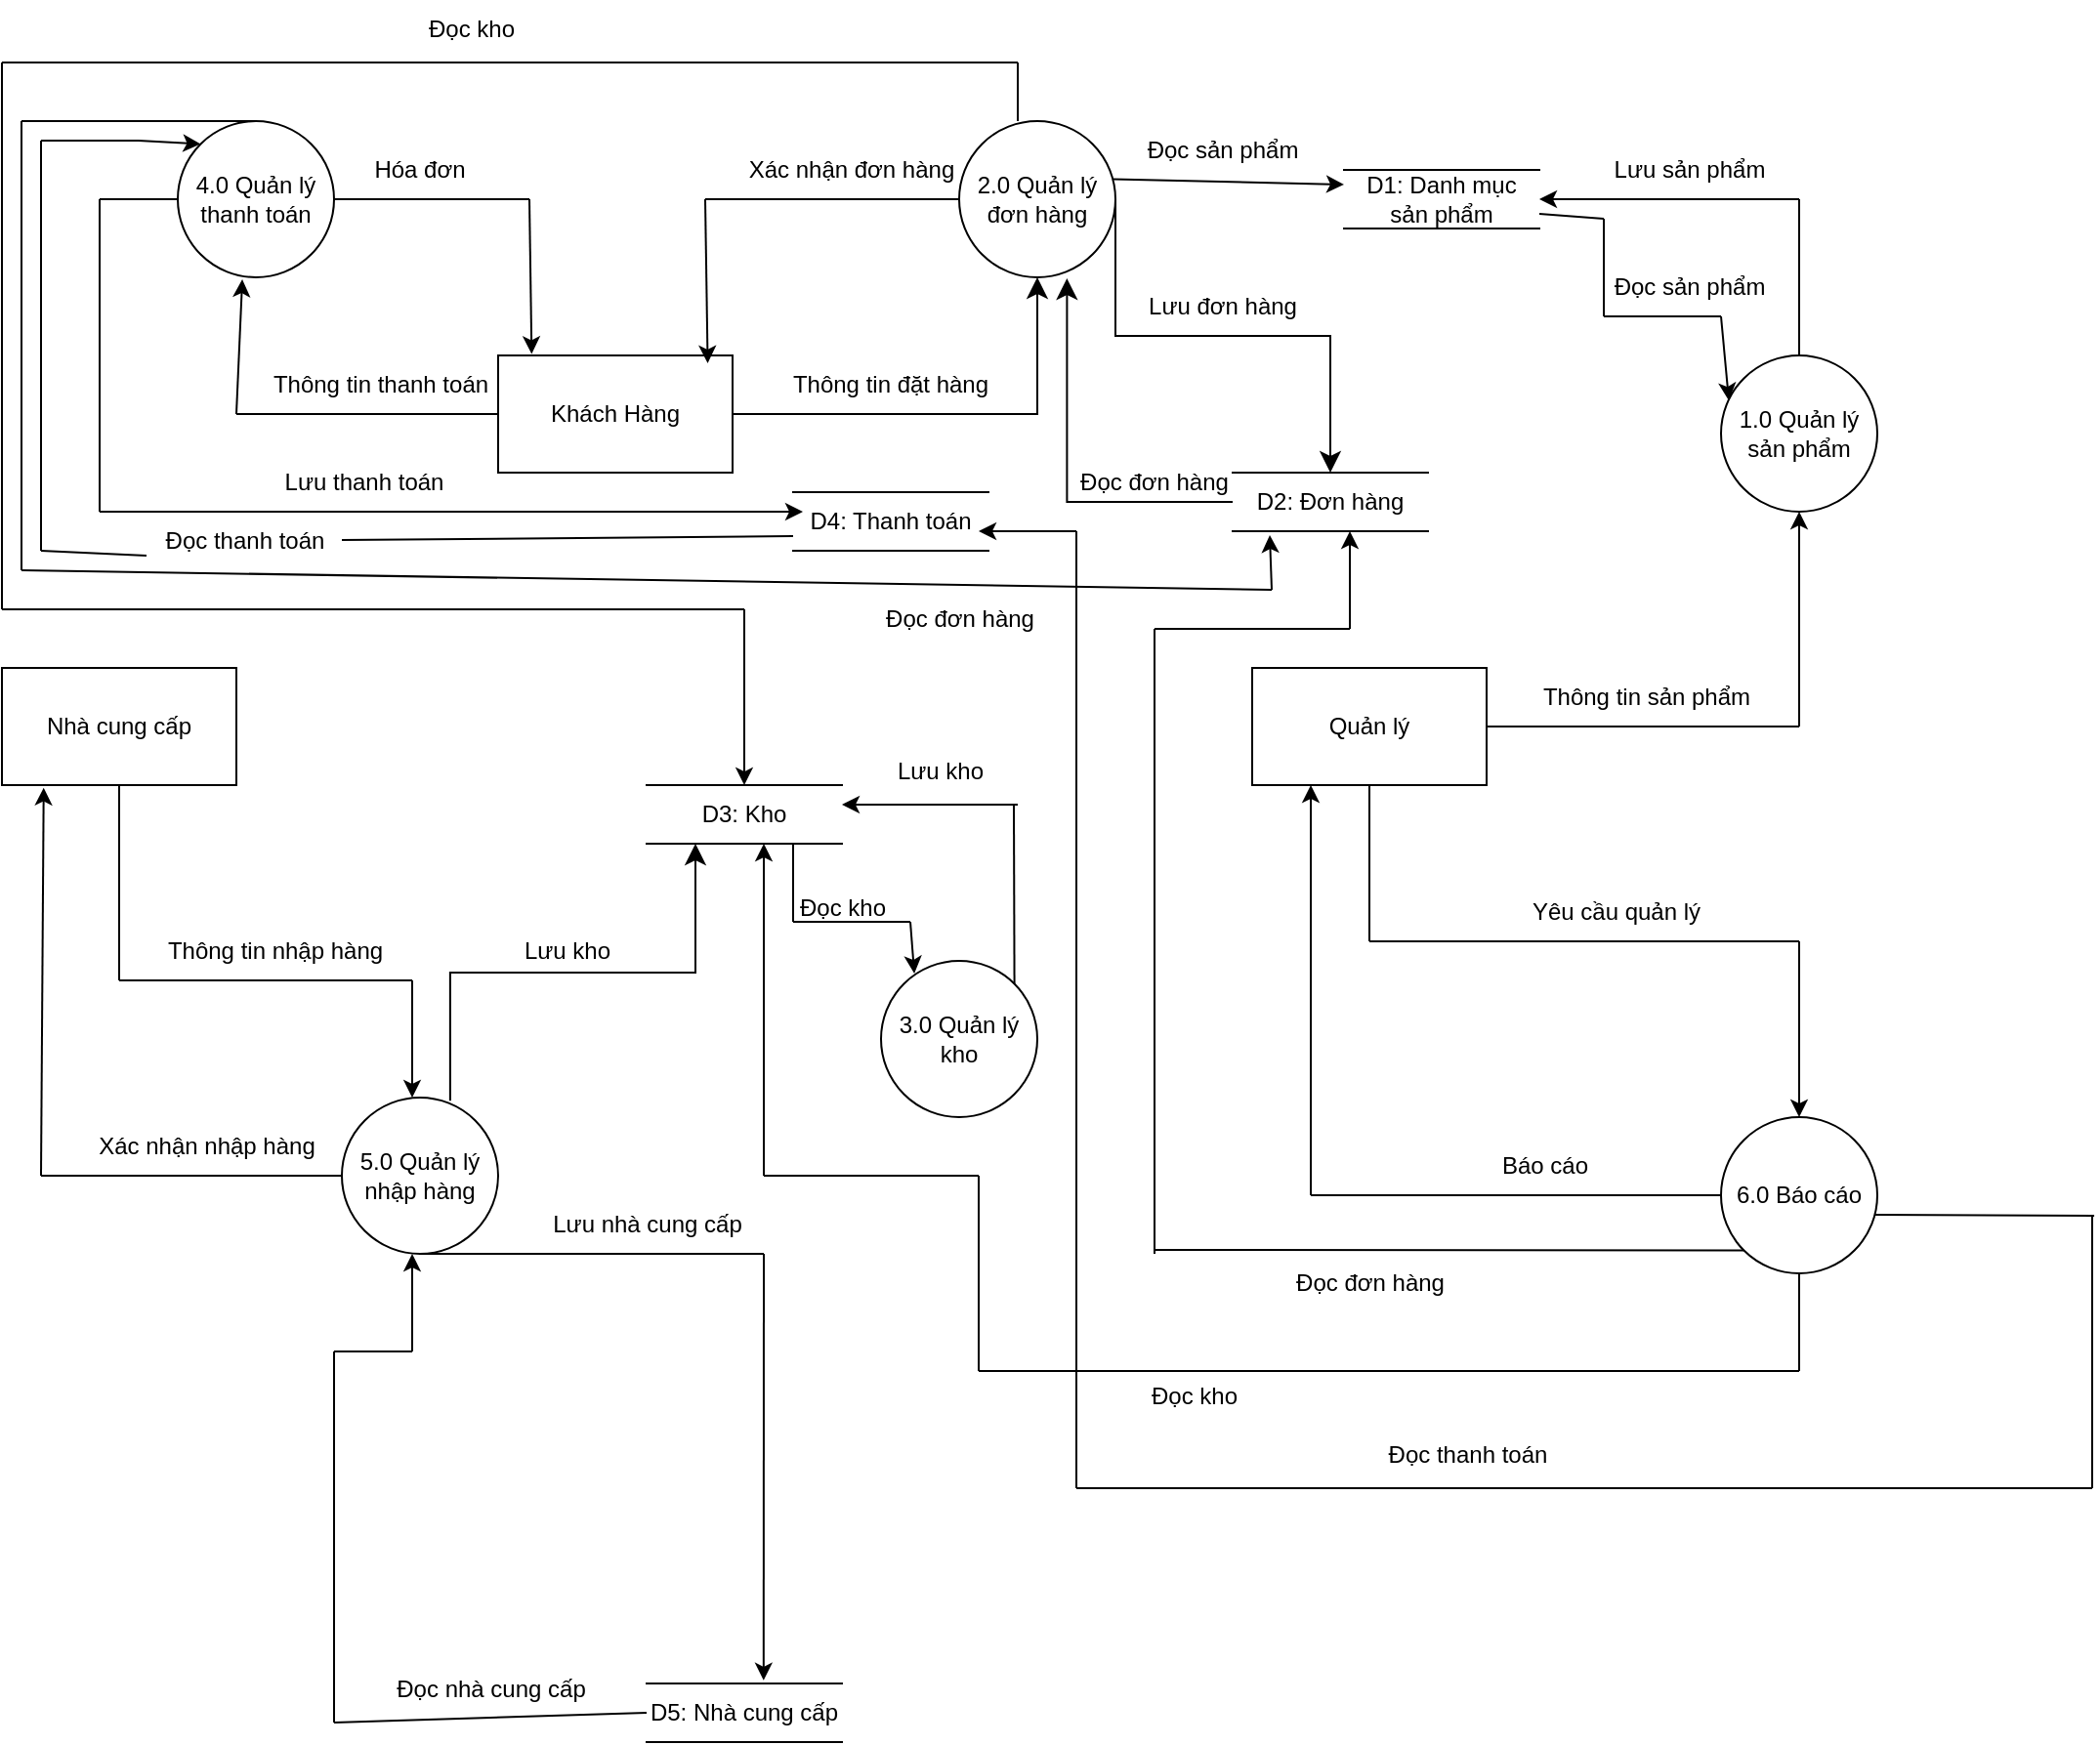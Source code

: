 <mxfile version="26.2.13">
  <diagram name="Trang-1" id="RSAA1ESuZHXnOfXgkJK2">
    <mxGraphModel dx="2183" dy="2359" grid="1" gridSize="10" guides="1" tooltips="1" connect="1" arrows="1" fold="1" page="1" pageScale="1" pageWidth="827" pageHeight="1169" math="0" shadow="0">
      <root>
        <mxCell id="0" />
        <mxCell id="1" parent="0" />
        <mxCell id="faN61myUjcGSdalwcWwm-1" value="&lt;div&gt;Khách Hàng&lt;/div&gt;" style="rounded=0;whiteSpace=wrap;html=1;" vertex="1" parent="1">
          <mxGeometry x="294" y="20" width="120" height="60" as="geometry" />
        </mxCell>
        <mxCell id="faN61myUjcGSdalwcWwm-2" value="Nhà cung cấp" style="rounded=0;whiteSpace=wrap;html=1;" vertex="1" parent="1">
          <mxGeometry x="40" y="180" width="120" height="60" as="geometry" />
        </mxCell>
        <mxCell id="faN61myUjcGSdalwcWwm-3" value="Quản lý" style="rounded=0;whiteSpace=wrap;html=1;" vertex="1" parent="1">
          <mxGeometry x="680" y="180" width="120" height="60" as="geometry" />
        </mxCell>
        <mxCell id="faN61myUjcGSdalwcWwm-5" value="&lt;div&gt;1.0 Quản lý sản phẩm&lt;/div&gt;" style="ellipse;whiteSpace=wrap;html=1;aspect=fixed;" vertex="1" parent="1">
          <mxGeometry x="920" y="20" width="80" height="80" as="geometry" />
        </mxCell>
        <mxCell id="faN61myUjcGSdalwcWwm-6" value="&lt;div&gt;2.0 Quản lý đơn hàng&lt;/div&gt;" style="ellipse;whiteSpace=wrap;html=1;aspect=fixed;" vertex="1" parent="1">
          <mxGeometry x="530" y="-100" width="80" height="80" as="geometry" />
        </mxCell>
        <mxCell id="faN61myUjcGSdalwcWwm-7" value="&lt;div&gt;3.0 Quản lý kho&lt;/div&gt;" style="ellipse;whiteSpace=wrap;html=1;aspect=fixed;" vertex="1" parent="1">
          <mxGeometry x="490" y="330" width="80" height="80" as="geometry" />
        </mxCell>
        <mxCell id="faN61myUjcGSdalwcWwm-8" value="&lt;div&gt;5.0 Quản lý nhập hàng&lt;/div&gt;" style="ellipse;whiteSpace=wrap;html=1;aspect=fixed;" vertex="1" parent="1">
          <mxGeometry x="214" y="400" width="80" height="80" as="geometry" />
        </mxCell>
        <mxCell id="faN61myUjcGSdalwcWwm-9" value="&lt;div&gt;6.0 Báo cáo&lt;/div&gt;" style="ellipse;whiteSpace=wrap;html=1;aspect=fixed;" vertex="1" parent="1">
          <mxGeometry x="920" y="410" width="80" height="80" as="geometry" />
        </mxCell>
        <mxCell id="faN61myUjcGSdalwcWwm-10" value="&lt;div&gt;4.0 Quản lý thanh toán&lt;/div&gt;" style="ellipse;whiteSpace=wrap;html=1;aspect=fixed;" vertex="1" parent="1">
          <mxGeometry x="130" y="-100" width="80" height="80" as="geometry" />
        </mxCell>
        <mxCell id="faN61myUjcGSdalwcWwm-11" value="&lt;div&gt;D1: Danh mục sản phẩm&lt;/div&gt;" style="html=1;dashed=0;whiteSpace=wrap;shape=partialRectangle;right=0;left=0;" vertex="1" parent="1">
          <mxGeometry x="727" y="-75" width="100" height="30" as="geometry" />
        </mxCell>
        <mxCell id="faN61myUjcGSdalwcWwm-12" value="&lt;div&gt;D2: Đơn hàng&lt;/div&gt;" style="html=1;dashed=0;whiteSpace=wrap;shape=partialRectangle;right=0;left=0;" vertex="1" parent="1">
          <mxGeometry x="670" y="80" width="100" height="30" as="geometry" />
        </mxCell>
        <mxCell id="faN61myUjcGSdalwcWwm-13" value="&lt;div&gt;D3: Kho&lt;/div&gt;" style="html=1;dashed=0;whiteSpace=wrap;shape=partialRectangle;right=0;left=0;" vertex="1" parent="1">
          <mxGeometry x="370" y="240" width="100" height="30" as="geometry" />
        </mxCell>
        <mxCell id="faN61myUjcGSdalwcWwm-14" value="&lt;div&gt;D4: Thanh toán&lt;/div&gt;" style="html=1;dashed=0;whiteSpace=wrap;shape=partialRectangle;right=0;left=0;" vertex="1" parent="1">
          <mxGeometry x="445" y="90" width="100" height="30" as="geometry" />
        </mxCell>
        <mxCell id="faN61myUjcGSdalwcWwm-15" value="&lt;div&gt;D5: Nhà cung cấp&lt;/div&gt;" style="html=1;dashed=0;whiteSpace=wrap;shape=partialRectangle;right=0;left=0;" vertex="1" parent="1">
          <mxGeometry x="370" y="700" width="100" height="30" as="geometry" />
        </mxCell>
        <mxCell id="faN61myUjcGSdalwcWwm-16" value="" style="edgeStyle=segmentEdgeStyle;endArrow=classic;html=1;curved=0;rounded=0;endSize=8;startSize=8;exitX=1;exitY=0.5;exitDx=0;exitDy=0;entryX=0.5;entryY=1;entryDx=0;entryDy=0;" edge="1" parent="1" source="faN61myUjcGSdalwcWwm-1" target="faN61myUjcGSdalwcWwm-6">
          <mxGeometry width="50" height="50" relative="1" as="geometry">
            <mxPoint x="400" y="60" as="sourcePoint" />
            <mxPoint x="450" y="10" as="targetPoint" />
          </mxGeometry>
        </mxCell>
        <mxCell id="faN61myUjcGSdalwcWwm-18" value="&lt;div&gt;Thông tin đặt hàng&lt;/div&gt;" style="text;html=1;align=center;verticalAlign=middle;whiteSpace=wrap;rounded=0;" vertex="1" parent="1">
          <mxGeometry x="420" y="20" width="150" height="30" as="geometry" />
        </mxCell>
        <mxCell id="faN61myUjcGSdalwcWwm-21" value="" style="endArrow=classic;html=1;rounded=0;entryX=0.413;entryY=1.013;entryDx=0;entryDy=0;entryPerimeter=0;" edge="1" parent="1" target="faN61myUjcGSdalwcWwm-10">
          <mxGeometry width="50" height="50" relative="1" as="geometry">
            <mxPoint x="160" y="50" as="sourcePoint" />
            <mxPoint x="430" y="90" as="targetPoint" />
            <Array as="points" />
          </mxGeometry>
        </mxCell>
        <mxCell id="faN61myUjcGSdalwcWwm-22" value="" style="endArrow=none;html=1;rounded=0;entryX=0;entryY=0.5;entryDx=0;entryDy=0;" edge="1" parent="1" target="faN61myUjcGSdalwcWwm-1">
          <mxGeometry width="50" height="50" relative="1" as="geometry">
            <mxPoint x="160" y="50" as="sourcePoint" />
            <mxPoint x="290" y="110" as="targetPoint" />
          </mxGeometry>
        </mxCell>
        <mxCell id="faN61myUjcGSdalwcWwm-24" value="&lt;div&gt;Thông tin thanh toán&lt;/div&gt;" style="text;html=1;align=center;verticalAlign=middle;whiteSpace=wrap;rounded=0;" vertex="1" parent="1">
          <mxGeometry x="174" y="20" width="120" height="30" as="geometry" />
        </mxCell>
        <mxCell id="faN61myUjcGSdalwcWwm-25" value="" style="endArrow=none;html=1;rounded=0;exitX=0.5;exitY=1;exitDx=0;exitDy=0;" edge="1" parent="1" source="faN61myUjcGSdalwcWwm-2">
          <mxGeometry width="50" height="50" relative="1" as="geometry">
            <mxPoint x="380" y="140" as="sourcePoint" />
            <mxPoint x="100" y="340" as="targetPoint" />
          </mxGeometry>
        </mxCell>
        <mxCell id="faN61myUjcGSdalwcWwm-27" value="" style="endArrow=none;html=1;rounded=0;" edge="1" parent="1">
          <mxGeometry width="50" height="50" relative="1" as="geometry">
            <mxPoint x="100" y="340" as="sourcePoint" />
            <mxPoint x="250" y="340" as="targetPoint" />
          </mxGeometry>
        </mxCell>
        <mxCell id="faN61myUjcGSdalwcWwm-28" value="" style="endArrow=classic;html=1;rounded=0;" edge="1" parent="1">
          <mxGeometry width="50" height="50" relative="1" as="geometry">
            <mxPoint x="250" y="340" as="sourcePoint" />
            <mxPoint x="250" y="400" as="targetPoint" />
          </mxGeometry>
        </mxCell>
        <mxCell id="faN61myUjcGSdalwcWwm-29" value="&lt;div&gt;Thông tin nhập hàng&lt;/div&gt;" style="text;html=1;align=center;verticalAlign=middle;whiteSpace=wrap;rounded=0;" vertex="1" parent="1">
          <mxGeometry x="110" y="310" width="140" height="30" as="geometry" />
        </mxCell>
        <mxCell id="faN61myUjcGSdalwcWwm-30" value="" style="endArrow=none;html=1;rounded=0;exitX=1;exitY=0.5;exitDx=0;exitDy=0;" edge="1" parent="1" source="faN61myUjcGSdalwcWwm-3">
          <mxGeometry width="50" height="50" relative="1" as="geometry">
            <mxPoint x="380" y="340" as="sourcePoint" />
            <mxPoint x="960" y="210" as="targetPoint" />
          </mxGeometry>
        </mxCell>
        <mxCell id="faN61myUjcGSdalwcWwm-31" value="" style="endArrow=classic;html=1;rounded=0;entryX=0.5;entryY=1;entryDx=0;entryDy=0;" edge="1" parent="1" target="faN61myUjcGSdalwcWwm-5">
          <mxGeometry width="50" height="50" relative="1" as="geometry">
            <mxPoint x="960" y="210" as="sourcePoint" />
            <mxPoint x="800" y="190" as="targetPoint" />
          </mxGeometry>
        </mxCell>
        <mxCell id="faN61myUjcGSdalwcWwm-32" value="&lt;div&gt;Thông tin sản phẩm&lt;/div&gt;" style="text;html=1;align=center;verticalAlign=middle;whiteSpace=wrap;rounded=0;" vertex="1" parent="1">
          <mxGeometry x="827" y="180" width="110" height="30" as="geometry" />
        </mxCell>
        <mxCell id="faN61myUjcGSdalwcWwm-34" value="" style="endArrow=none;html=1;rounded=0;exitX=0.5;exitY=1;exitDx=0;exitDy=0;" edge="1" parent="1" source="faN61myUjcGSdalwcWwm-3">
          <mxGeometry width="50" height="50" relative="1" as="geometry">
            <mxPoint x="750" y="240" as="sourcePoint" />
            <mxPoint x="740" y="320" as="targetPoint" />
          </mxGeometry>
        </mxCell>
        <mxCell id="faN61myUjcGSdalwcWwm-35" value="" style="endArrow=none;html=1;rounded=0;" edge="1" parent="1">
          <mxGeometry width="50" height="50" relative="1" as="geometry">
            <mxPoint x="740" y="320" as="sourcePoint" />
            <mxPoint x="960" y="320" as="targetPoint" />
          </mxGeometry>
        </mxCell>
        <mxCell id="faN61myUjcGSdalwcWwm-36" value="" style="endArrow=classic;html=1;rounded=0;entryX=0.5;entryY=0;entryDx=0;entryDy=0;" edge="1" parent="1" target="faN61myUjcGSdalwcWwm-9">
          <mxGeometry width="50" height="50" relative="1" as="geometry">
            <mxPoint x="960" y="320" as="sourcePoint" />
            <mxPoint x="800" y="380" as="targetPoint" />
          </mxGeometry>
        </mxCell>
        <mxCell id="faN61myUjcGSdalwcWwm-37" value="&lt;div&gt;Yêu cầu quản lý&lt;/div&gt;" style="text;html=1;align=center;verticalAlign=middle;whiteSpace=wrap;rounded=0;" vertex="1" parent="1">
          <mxGeometry x="813" y="290" width="107" height="30" as="geometry" />
        </mxCell>
        <mxCell id="faN61myUjcGSdalwcWwm-38" value="" style="endArrow=none;html=1;rounded=0;" edge="1" parent="1">
          <mxGeometry width="50" height="50" relative="1" as="geometry">
            <mxPoint x="400" y="-60" as="sourcePoint" />
            <mxPoint x="530" y="-60" as="targetPoint" />
          </mxGeometry>
        </mxCell>
        <mxCell id="faN61myUjcGSdalwcWwm-39" value="" style="endArrow=classic;html=1;rounded=0;entryX=0.894;entryY=0.066;entryDx=0;entryDy=0;entryPerimeter=0;" edge="1" parent="1" target="faN61myUjcGSdalwcWwm-1">
          <mxGeometry width="50" height="50" relative="1" as="geometry">
            <mxPoint x="400" y="-60" as="sourcePoint" />
            <mxPoint x="660" y="-180" as="targetPoint" />
          </mxGeometry>
        </mxCell>
        <mxCell id="faN61myUjcGSdalwcWwm-40" value="&lt;div&gt;Xác nhận đơn hàng&lt;/div&gt;" style="text;html=1;align=center;verticalAlign=middle;whiteSpace=wrap;rounded=0;" vertex="1" parent="1">
          <mxGeometry x="420" y="-90" width="110" height="30" as="geometry" />
        </mxCell>
        <mxCell id="faN61myUjcGSdalwcWwm-45" value="" style="endArrow=none;html=1;rounded=0;exitX=1;exitY=0.5;exitDx=0;exitDy=0;" edge="1" parent="1" source="faN61myUjcGSdalwcWwm-10">
          <mxGeometry width="50" height="50" relative="1" as="geometry">
            <mxPoint x="480" y="30" as="sourcePoint" />
            <mxPoint x="310" y="-60" as="targetPoint" />
          </mxGeometry>
        </mxCell>
        <mxCell id="faN61myUjcGSdalwcWwm-46" value="" style="endArrow=classic;html=1;rounded=0;" edge="1" parent="1">
          <mxGeometry width="50" height="50" relative="1" as="geometry">
            <mxPoint x="420" y="150" as="sourcePoint" />
            <mxPoint x="420" y="240" as="targetPoint" />
          </mxGeometry>
        </mxCell>
        <mxCell id="faN61myUjcGSdalwcWwm-47" value="" style="endArrow=classic;html=1;rounded=0;entryX=0.143;entryY=-0.013;entryDx=0;entryDy=0;entryPerimeter=0;" edge="1" parent="1" target="faN61myUjcGSdalwcWwm-1">
          <mxGeometry width="50" height="50" relative="1" as="geometry">
            <mxPoint x="310" y="-60" as="sourcePoint" />
            <mxPoint x="470" y="-30" as="targetPoint" />
          </mxGeometry>
        </mxCell>
        <mxCell id="faN61myUjcGSdalwcWwm-48" value="&lt;div&gt;Hóa đơn&lt;/div&gt;" style="text;html=1;align=center;verticalAlign=middle;whiteSpace=wrap;rounded=0;" vertex="1" parent="1">
          <mxGeometry x="224" y="-90" width="60" height="30" as="geometry" />
        </mxCell>
        <mxCell id="faN61myUjcGSdalwcWwm-49" value="" style="endArrow=none;html=1;rounded=0;exitX=0;exitY=0.5;exitDx=0;exitDy=0;" edge="1" parent="1" source="faN61myUjcGSdalwcWwm-8">
          <mxGeometry width="50" height="50" relative="1" as="geometry">
            <mxPoint x="610" y="340" as="sourcePoint" />
            <mxPoint x="60" y="440" as="targetPoint" />
          </mxGeometry>
        </mxCell>
        <mxCell id="faN61myUjcGSdalwcWwm-50" value="" style="endArrow=classic;html=1;rounded=0;entryX=0.178;entryY=1.022;entryDx=0;entryDy=0;entryPerimeter=0;" edge="1" parent="1" target="faN61myUjcGSdalwcWwm-2">
          <mxGeometry width="50" height="50" relative="1" as="geometry">
            <mxPoint x="60" y="440" as="sourcePoint" />
            <mxPoint x="660" y="290" as="targetPoint" />
          </mxGeometry>
        </mxCell>
        <mxCell id="faN61myUjcGSdalwcWwm-51" value="&lt;div&gt;Xác nhận nhập hàng&lt;/div&gt;" style="text;html=1;align=center;verticalAlign=middle;whiteSpace=wrap;rounded=0;" vertex="1" parent="1">
          <mxGeometry x="80" y="410" width="130" height="30" as="geometry" />
        </mxCell>
        <mxCell id="faN61myUjcGSdalwcWwm-55" value="" style="endArrow=none;html=1;rounded=0;exitX=0;exitY=0.5;exitDx=0;exitDy=0;" edge="1" parent="1" source="faN61myUjcGSdalwcWwm-9">
          <mxGeometry width="50" height="50" relative="1" as="geometry">
            <mxPoint x="570" y="340" as="sourcePoint" />
            <mxPoint x="710" y="450" as="targetPoint" />
          </mxGeometry>
        </mxCell>
        <mxCell id="faN61myUjcGSdalwcWwm-56" value="" style="endArrow=classic;html=1;rounded=0;entryX=0.25;entryY=1;entryDx=0;entryDy=0;" edge="1" parent="1" target="faN61myUjcGSdalwcWwm-3">
          <mxGeometry width="50" height="50" relative="1" as="geometry">
            <mxPoint x="710" y="450" as="sourcePoint" />
            <mxPoint x="620" y="290" as="targetPoint" />
          </mxGeometry>
        </mxCell>
        <mxCell id="faN61myUjcGSdalwcWwm-57" value="&lt;div&gt;Báo cáo&lt;/div&gt;" style="text;html=1;align=center;verticalAlign=middle;whiteSpace=wrap;rounded=0;" vertex="1" parent="1">
          <mxGeometry x="800" y="420" width="60" height="30" as="geometry" />
        </mxCell>
        <mxCell id="faN61myUjcGSdalwcWwm-59" value="" style="endArrow=none;html=1;rounded=0;exitX=0.5;exitY=0;exitDx=0;exitDy=0;" edge="1" parent="1" source="faN61myUjcGSdalwcWwm-5">
          <mxGeometry width="50" height="50" relative="1" as="geometry">
            <mxPoint x="600" y="180" as="sourcePoint" />
            <mxPoint x="960" y="-60" as="targetPoint" />
          </mxGeometry>
        </mxCell>
        <mxCell id="faN61myUjcGSdalwcWwm-60" value="" style="endArrow=classic;html=1;rounded=0;" edge="1" parent="1" target="faN61myUjcGSdalwcWwm-11">
          <mxGeometry width="50" height="50" relative="1" as="geometry">
            <mxPoint x="960" y="-60" as="sourcePoint" />
            <mxPoint x="830" y="-60" as="targetPoint" />
          </mxGeometry>
        </mxCell>
        <mxCell id="faN61myUjcGSdalwcWwm-61" value="&lt;div&gt;Lưu sản phẩm&lt;/div&gt;" style="text;html=1;align=center;verticalAlign=middle;whiteSpace=wrap;rounded=0;" vertex="1" parent="1">
          <mxGeometry x="850" y="-90" width="108" height="30" as="geometry" />
        </mxCell>
        <mxCell id="faN61myUjcGSdalwcWwm-62" value="" style="endArrow=none;html=1;rounded=0;exitX=1;exitY=0.75;exitDx=0;exitDy=0;" edge="1" parent="1" source="faN61myUjcGSdalwcWwm-11">
          <mxGeometry width="50" height="50" relative="1" as="geometry">
            <mxPoint x="880" y="-20" as="sourcePoint" />
            <mxPoint x="860" y="-50" as="targetPoint" />
          </mxGeometry>
        </mxCell>
        <mxCell id="faN61myUjcGSdalwcWwm-65" value="" style="endArrow=none;html=1;rounded=0;" edge="1" parent="1">
          <mxGeometry width="50" height="50" relative="1" as="geometry">
            <mxPoint x="860" y="-50" as="sourcePoint" />
            <mxPoint x="860" as="targetPoint" />
          </mxGeometry>
        </mxCell>
        <mxCell id="faN61myUjcGSdalwcWwm-67" value="" style="endArrow=none;html=1;rounded=0;" edge="1" parent="1">
          <mxGeometry width="50" height="50" relative="1" as="geometry">
            <mxPoint x="860" as="sourcePoint" />
            <mxPoint x="920" as="targetPoint" />
          </mxGeometry>
        </mxCell>
        <mxCell id="faN61myUjcGSdalwcWwm-68" value="" style="endArrow=classic;html=1;rounded=0;entryX=0.05;entryY=0.288;entryDx=0;entryDy=0;entryPerimeter=0;" edge="1" parent="1" target="faN61myUjcGSdalwcWwm-5">
          <mxGeometry width="50" height="50" relative="1" as="geometry">
            <mxPoint x="920" as="sourcePoint" />
            <mxPoint x="930" y="-70" as="targetPoint" />
          </mxGeometry>
        </mxCell>
        <mxCell id="faN61myUjcGSdalwcWwm-69" value="&lt;div&gt;Đọc sản phẩm&lt;/div&gt;" style="text;html=1;align=center;verticalAlign=middle;whiteSpace=wrap;rounded=0;" vertex="1" parent="1">
          <mxGeometry x="864" y="-30" width="80" height="30" as="geometry" />
        </mxCell>
        <mxCell id="faN61myUjcGSdalwcWwm-70" value="" style="edgeStyle=elbowEdgeStyle;elbow=vertical;endArrow=classic;html=1;curved=0;rounded=0;endSize=8;startSize=8;exitX=1;exitY=0.5;exitDx=0;exitDy=0;entryX=0.5;entryY=0;entryDx=0;entryDy=0;" edge="1" parent="1" source="faN61myUjcGSdalwcWwm-6" target="faN61myUjcGSdalwcWwm-12">
          <mxGeometry width="50" height="50" relative="1" as="geometry">
            <mxPoint x="380" y="190" as="sourcePoint" />
            <mxPoint x="430" y="140" as="targetPoint" />
          </mxGeometry>
        </mxCell>
        <mxCell id="faN61myUjcGSdalwcWwm-71" value="&lt;div&gt;Lưu đơn hàng&lt;/div&gt;" style="text;html=1;align=center;verticalAlign=middle;whiteSpace=wrap;rounded=0;" vertex="1" parent="1">
          <mxGeometry x="620" y="-20" width="90" height="30" as="geometry" />
        </mxCell>
        <mxCell id="faN61myUjcGSdalwcWwm-75" value="" style="edgeStyle=segmentEdgeStyle;endArrow=classic;html=1;curved=0;rounded=0;endSize=8;startSize=8;exitX=0;exitY=0.5;exitDx=0;exitDy=0;entryX=0.69;entryY=1.007;entryDx=0;entryDy=0;entryPerimeter=0;" edge="1" parent="1" source="faN61myUjcGSdalwcWwm-12" target="faN61myUjcGSdalwcWwm-6">
          <mxGeometry width="50" height="50" relative="1" as="geometry">
            <mxPoint x="380" y="190" as="sourcePoint" />
            <mxPoint x="430" y="140" as="targetPoint" />
          </mxGeometry>
        </mxCell>
        <mxCell id="faN61myUjcGSdalwcWwm-77" value="&lt;div&gt;Đọc đơn hàng&lt;/div&gt;" style="text;html=1;align=center;verticalAlign=middle;whiteSpace=wrap;rounded=0;" vertex="1" parent="1">
          <mxGeometry x="590" y="70" width="80" height="30" as="geometry" />
        </mxCell>
        <mxCell id="faN61myUjcGSdalwcWwm-78" value="" style="endArrow=classic;html=1;rounded=0;exitX=0.987;exitY=0.372;exitDx=0;exitDy=0;exitPerimeter=0;entryX=0;entryY=0.25;entryDx=0;entryDy=0;" edge="1" parent="1" source="faN61myUjcGSdalwcWwm-6" target="faN61myUjcGSdalwcWwm-11">
          <mxGeometry width="50" height="50" relative="1" as="geometry">
            <mxPoint x="330" y="180" as="sourcePoint" />
            <mxPoint x="380" y="130" as="targetPoint" />
          </mxGeometry>
        </mxCell>
        <mxCell id="faN61myUjcGSdalwcWwm-79" value="&lt;div&gt;Đọc sản phẩm&lt;/div&gt;" style="text;html=1;align=center;verticalAlign=middle;whiteSpace=wrap;rounded=0;" vertex="1" parent="1">
          <mxGeometry x="610" y="-100" width="110" height="30" as="geometry" />
        </mxCell>
        <mxCell id="faN61myUjcGSdalwcWwm-87" value="" style="endArrow=none;html=1;rounded=0;exitX=0.375;exitY=0;exitDx=0;exitDy=0;exitPerimeter=0;" edge="1" parent="1" source="faN61myUjcGSdalwcWwm-6">
          <mxGeometry width="50" height="50" relative="1" as="geometry">
            <mxPoint x="380" y="140" as="sourcePoint" />
            <mxPoint x="560" y="-130" as="targetPoint" />
          </mxGeometry>
        </mxCell>
        <mxCell id="faN61myUjcGSdalwcWwm-88" value="" style="endArrow=none;html=1;rounded=0;" edge="1" parent="1">
          <mxGeometry width="50" height="50" relative="1" as="geometry">
            <mxPoint x="560" y="-130" as="sourcePoint" />
            <mxPoint x="40" y="-130" as="targetPoint" />
          </mxGeometry>
        </mxCell>
        <mxCell id="faN61myUjcGSdalwcWwm-90" value="" style="endArrow=none;html=1;rounded=0;" edge="1" parent="1">
          <mxGeometry width="50" height="50" relative="1" as="geometry">
            <mxPoint x="40" y="-130" as="sourcePoint" />
            <mxPoint x="40" y="150" as="targetPoint" />
          </mxGeometry>
        </mxCell>
        <mxCell id="faN61myUjcGSdalwcWwm-91" value="" style="endArrow=none;html=1;rounded=0;" edge="1" parent="1">
          <mxGeometry width="50" height="50" relative="1" as="geometry">
            <mxPoint x="40" y="150" as="sourcePoint" />
            <mxPoint x="420" y="150" as="targetPoint" />
          </mxGeometry>
        </mxCell>
        <mxCell id="faN61myUjcGSdalwcWwm-92" value="&lt;div&gt;Đọc kho&lt;/div&gt;" style="text;html=1;align=center;verticalAlign=middle;resizable=0;points=[];autosize=1;strokeColor=none;fillColor=none;" vertex="1" parent="1">
          <mxGeometry x="245" y="-162" width="70" height="30" as="geometry" />
        </mxCell>
        <mxCell id="faN61myUjcGSdalwcWwm-97" value="" style="endArrow=none;html=1;rounded=0;exitX=1;exitY=0;exitDx=0;exitDy=0;" edge="1" parent="1" source="faN61myUjcGSdalwcWwm-7">
          <mxGeometry width="50" height="50" relative="1" as="geometry">
            <mxPoint x="420" y="210" as="sourcePoint" />
            <mxPoint x="558" y="250" as="targetPoint" />
          </mxGeometry>
        </mxCell>
        <mxCell id="faN61myUjcGSdalwcWwm-99" value="" style="endArrow=classic;html=1;rounded=0;" edge="1" parent="1">
          <mxGeometry width="50" height="50" relative="1" as="geometry">
            <mxPoint x="560" y="250" as="sourcePoint" />
            <mxPoint x="470" y="250" as="targetPoint" />
          </mxGeometry>
        </mxCell>
        <mxCell id="faN61myUjcGSdalwcWwm-100" value="&lt;div&gt;Lưu kho&lt;/div&gt;" style="text;html=1;align=center;verticalAlign=middle;resizable=0;points=[];autosize=1;strokeColor=none;fillColor=none;" vertex="1" parent="1">
          <mxGeometry x="485" y="218" width="70" height="30" as="geometry" />
        </mxCell>
        <mxCell id="faN61myUjcGSdalwcWwm-103" value="" style="endArrow=none;html=1;rounded=0;exitX=0.75;exitY=1;exitDx=0;exitDy=0;" edge="1" parent="1" source="faN61myUjcGSdalwcWwm-13">
          <mxGeometry width="50" height="50" relative="1" as="geometry">
            <mxPoint x="420" y="210" as="sourcePoint" />
            <mxPoint x="445" y="310" as="targetPoint" />
          </mxGeometry>
        </mxCell>
        <mxCell id="faN61myUjcGSdalwcWwm-104" value="" style="endArrow=none;html=1;rounded=0;" edge="1" parent="1">
          <mxGeometry width="50" height="50" relative="1" as="geometry">
            <mxPoint x="445" y="310" as="sourcePoint" />
            <mxPoint x="505" y="310" as="targetPoint" />
          </mxGeometry>
        </mxCell>
        <mxCell id="faN61myUjcGSdalwcWwm-105" value="" style="endArrow=classic;html=1;rounded=0;entryX=0.213;entryY=0.081;entryDx=0;entryDy=0;entryPerimeter=0;" edge="1" parent="1" target="faN61myUjcGSdalwcWwm-7">
          <mxGeometry width="50" height="50" relative="1" as="geometry">
            <mxPoint x="505" y="310" as="sourcePoint" />
            <mxPoint x="515" y="290" as="targetPoint" />
          </mxGeometry>
        </mxCell>
        <mxCell id="faN61myUjcGSdalwcWwm-106" value="&lt;div&gt;Đọc kho&lt;/div&gt;" style="text;html=1;align=center;verticalAlign=middle;resizable=0;points=[];autosize=1;strokeColor=none;fillColor=none;" vertex="1" parent="1">
          <mxGeometry x="435" y="288" width="70" height="30" as="geometry" />
        </mxCell>
        <mxCell id="faN61myUjcGSdalwcWwm-109" value="" style="endArrow=none;html=1;rounded=0;exitX=0;exitY=0.5;exitDx=0;exitDy=0;" edge="1" parent="1" source="faN61myUjcGSdalwcWwm-10">
          <mxGeometry width="50" height="50" relative="1" as="geometry">
            <mxPoint x="440" y="20" as="sourcePoint" />
            <mxPoint x="90" y="-60" as="targetPoint" />
          </mxGeometry>
        </mxCell>
        <mxCell id="faN61myUjcGSdalwcWwm-110" value="" style="endArrow=none;html=1;rounded=0;" edge="1" parent="1">
          <mxGeometry width="50" height="50" relative="1" as="geometry">
            <mxPoint x="90" y="-60" as="sourcePoint" />
            <mxPoint x="90" y="100" as="targetPoint" />
          </mxGeometry>
        </mxCell>
        <mxCell id="faN61myUjcGSdalwcWwm-111" value="" style="endArrow=none;html=1;rounded=0;" edge="1" parent="1">
          <mxGeometry width="50" height="50" relative="1" as="geometry">
            <mxPoint x="90" y="100" as="sourcePoint" />
            <mxPoint x="410" y="100" as="targetPoint" />
          </mxGeometry>
        </mxCell>
        <mxCell id="faN61myUjcGSdalwcWwm-112" value="" style="endArrow=classic;html=1;rounded=0;" edge="1" parent="1">
          <mxGeometry width="50" height="50" relative="1" as="geometry">
            <mxPoint x="410" y="100" as="sourcePoint" />
            <mxPoint x="450" y="100" as="targetPoint" />
          </mxGeometry>
        </mxCell>
        <mxCell id="faN61myUjcGSdalwcWwm-113" value="&lt;div&gt;Lưu thanh toán&lt;/div&gt;" style="text;html=1;align=center;verticalAlign=middle;resizable=0;points=[];autosize=1;strokeColor=none;fillColor=none;" vertex="1" parent="1">
          <mxGeometry x="175" y="70" width="100" height="30" as="geometry" />
        </mxCell>
        <mxCell id="faN61myUjcGSdalwcWwm-114" value="" style="endArrow=none;html=1;rounded=0;exitX=0;exitY=0.75;exitDx=0;exitDy=0;" edge="1" parent="1" source="faN61myUjcGSdalwcWwm-120">
          <mxGeometry width="50" height="50" relative="1" as="geometry">
            <mxPoint x="440" y="130" as="sourcePoint" />
            <mxPoint x="60" y="120" as="targetPoint" />
          </mxGeometry>
        </mxCell>
        <mxCell id="faN61myUjcGSdalwcWwm-115" value="" style="endArrow=none;html=1;rounded=0;" edge="1" parent="1">
          <mxGeometry width="50" height="50" relative="1" as="geometry">
            <mxPoint x="60" y="120" as="sourcePoint" />
            <mxPoint x="60" y="-90" as="targetPoint" />
          </mxGeometry>
        </mxCell>
        <mxCell id="faN61myUjcGSdalwcWwm-117" value="" style="endArrow=none;html=1;rounded=0;" edge="1" parent="1">
          <mxGeometry width="50" height="50" relative="1" as="geometry">
            <mxPoint x="60" y="-90" as="sourcePoint" />
            <mxPoint x="110" y="-90" as="targetPoint" />
          </mxGeometry>
        </mxCell>
        <mxCell id="faN61myUjcGSdalwcWwm-118" value="" style="endArrow=classic;html=1;rounded=0;entryX=0;entryY=0;entryDx=0;entryDy=0;" edge="1" parent="1" target="faN61myUjcGSdalwcWwm-10">
          <mxGeometry width="50" height="50" relative="1" as="geometry">
            <mxPoint x="110" y="-90" as="sourcePoint" />
            <mxPoint x="490" y="80" as="targetPoint" />
          </mxGeometry>
        </mxCell>
        <mxCell id="faN61myUjcGSdalwcWwm-123" value="" style="endArrow=none;html=1;rounded=0;exitX=0;exitY=0.75;exitDx=0;exitDy=0;" edge="1" parent="1" source="faN61myUjcGSdalwcWwm-14" target="faN61myUjcGSdalwcWwm-120">
          <mxGeometry width="50" height="50" relative="1" as="geometry">
            <mxPoint x="445" y="113" as="sourcePoint" />
            <mxPoint x="60" y="120" as="targetPoint" />
          </mxGeometry>
        </mxCell>
        <mxCell id="faN61myUjcGSdalwcWwm-120" value="&lt;div&gt;Đọc thanh toán&lt;/div&gt;" style="text;html=1;align=center;verticalAlign=middle;resizable=0;points=[];autosize=1;strokeColor=none;fillColor=none;" vertex="1" parent="1">
          <mxGeometry x="114" y="100" width="100" height="30" as="geometry" />
        </mxCell>
        <mxCell id="faN61myUjcGSdalwcWwm-124" value="" style="endArrow=none;html=1;rounded=0;exitX=0.5;exitY=0;exitDx=0;exitDy=0;" edge="1" parent="1" source="faN61myUjcGSdalwcWwm-10">
          <mxGeometry width="50" height="50" relative="1" as="geometry">
            <mxPoint x="400" y="100" as="sourcePoint" />
            <mxPoint x="50" y="-100" as="targetPoint" />
          </mxGeometry>
        </mxCell>
        <mxCell id="faN61myUjcGSdalwcWwm-125" value="" style="endArrow=none;html=1;rounded=0;" edge="1" parent="1">
          <mxGeometry width="50" height="50" relative="1" as="geometry">
            <mxPoint x="50" y="-100" as="sourcePoint" />
            <mxPoint x="50" y="130" as="targetPoint" />
          </mxGeometry>
        </mxCell>
        <mxCell id="faN61myUjcGSdalwcWwm-126" value="" style="endArrow=none;html=1;rounded=0;" edge="1" parent="1">
          <mxGeometry width="50" height="50" relative="1" as="geometry">
            <mxPoint x="50" y="130" as="sourcePoint" />
            <mxPoint x="690" y="140" as="targetPoint" />
          </mxGeometry>
        </mxCell>
        <mxCell id="faN61myUjcGSdalwcWwm-127" value="" style="endArrow=classic;html=1;rounded=0;entryX=0.19;entryY=1.067;entryDx=0;entryDy=0;entryPerimeter=0;" edge="1" parent="1" target="faN61myUjcGSdalwcWwm-12">
          <mxGeometry width="50" height="50" relative="1" as="geometry">
            <mxPoint x="690" y="140" as="sourcePoint" />
            <mxPoint x="710" y="40" as="targetPoint" />
          </mxGeometry>
        </mxCell>
        <mxCell id="faN61myUjcGSdalwcWwm-128" value="&lt;div&gt;Đọc đơn hàng&lt;/div&gt;" style="text;html=1;align=center;verticalAlign=middle;resizable=0;points=[];autosize=1;strokeColor=none;fillColor=none;" vertex="1" parent="1">
          <mxGeometry x="480" y="140" width="100" height="30" as="geometry" />
        </mxCell>
        <mxCell id="faN61myUjcGSdalwcWwm-131" value="" style="endArrow=none;html=1;rounded=0;exitX=0.5;exitY=1;exitDx=0;exitDy=0;" edge="1" parent="1" source="faN61myUjcGSdalwcWwm-8">
          <mxGeometry width="50" height="50" relative="1" as="geometry">
            <mxPoint x="440" y="610" as="sourcePoint" />
            <mxPoint x="430" y="480" as="targetPoint" />
          </mxGeometry>
        </mxCell>
        <mxCell id="faN61myUjcGSdalwcWwm-133" value="" style="endArrow=classic;html=1;rounded=0;entryX=0.599;entryY=-0.053;entryDx=0;entryDy=0;entryPerimeter=0;" edge="1" parent="1" target="faN61myUjcGSdalwcWwm-15">
          <mxGeometry width="50" height="50" relative="1" as="geometry">
            <mxPoint x="430" y="480" as="sourcePoint" />
            <mxPoint x="490" y="560" as="targetPoint" />
          </mxGeometry>
        </mxCell>
        <mxCell id="faN61myUjcGSdalwcWwm-134" value="&lt;div&gt;Lưu nhà cung cấp&lt;/div&gt;" style="text;html=1;align=center;verticalAlign=middle;resizable=0;points=[];autosize=1;strokeColor=none;fillColor=none;" vertex="1" parent="1">
          <mxGeometry x="310" y="450" width="120" height="30" as="geometry" />
        </mxCell>
        <mxCell id="faN61myUjcGSdalwcWwm-135" value="" style="endArrow=none;html=1;rounded=0;exitX=0;exitY=0.5;exitDx=0;exitDy=0;" edge="1" parent="1" source="faN61myUjcGSdalwcWwm-15">
          <mxGeometry width="50" height="50" relative="1" as="geometry">
            <mxPoint x="440" y="610" as="sourcePoint" />
            <mxPoint x="210" y="720" as="targetPoint" />
          </mxGeometry>
        </mxCell>
        <mxCell id="faN61myUjcGSdalwcWwm-136" value="" style="endArrow=none;html=1;rounded=0;" edge="1" parent="1">
          <mxGeometry width="50" height="50" relative="1" as="geometry">
            <mxPoint x="210" y="720" as="sourcePoint" />
            <mxPoint x="210" y="530" as="targetPoint" />
          </mxGeometry>
        </mxCell>
        <mxCell id="faN61myUjcGSdalwcWwm-137" value="" style="endArrow=none;html=1;rounded=0;" edge="1" parent="1">
          <mxGeometry width="50" height="50" relative="1" as="geometry">
            <mxPoint x="210" y="530" as="sourcePoint" />
            <mxPoint x="250" y="530" as="targetPoint" />
          </mxGeometry>
        </mxCell>
        <mxCell id="faN61myUjcGSdalwcWwm-138" value="" style="endArrow=classic;html=1;rounded=0;" edge="1" parent="1">
          <mxGeometry width="50" height="50" relative="1" as="geometry">
            <mxPoint x="250" y="530" as="sourcePoint" />
            <mxPoint x="250" y="480" as="targetPoint" />
          </mxGeometry>
        </mxCell>
        <mxCell id="faN61myUjcGSdalwcWwm-139" value="Đọc nhà cung cấp" style="text;html=1;align=center;verticalAlign=middle;resizable=0;points=[];autosize=1;strokeColor=none;fillColor=none;" vertex="1" parent="1">
          <mxGeometry x="230" y="688" width="120" height="30" as="geometry" />
        </mxCell>
        <mxCell id="faN61myUjcGSdalwcWwm-140" value="" style="edgeStyle=elbowEdgeStyle;elbow=vertical;endArrow=classic;html=1;curved=0;rounded=0;endSize=8;startSize=8;exitX=0.693;exitY=0.02;exitDx=0;exitDy=0;exitPerimeter=0;entryX=0.25;entryY=1;entryDx=0;entryDy=0;" edge="1" parent="1" source="faN61myUjcGSdalwcWwm-8" target="faN61myUjcGSdalwcWwm-13">
          <mxGeometry width="50" height="50" relative="1" as="geometry">
            <mxPoint x="380" y="340" as="sourcePoint" />
            <mxPoint x="430" y="290" as="targetPoint" />
          </mxGeometry>
        </mxCell>
        <mxCell id="faN61myUjcGSdalwcWwm-141" value="&lt;div&gt;Lưu kho&lt;/div&gt;" style="text;html=1;align=center;verticalAlign=middle;resizable=0;points=[];autosize=1;strokeColor=none;fillColor=none;" vertex="1" parent="1">
          <mxGeometry x="294" y="310" width="70" height="30" as="geometry" />
        </mxCell>
        <mxCell id="faN61myUjcGSdalwcWwm-142" value="" style="endArrow=none;html=1;rounded=0;exitX=0;exitY=1;exitDx=0;exitDy=0;" edge="1" parent="1" source="faN61myUjcGSdalwcWwm-9">
          <mxGeometry width="50" height="50" relative="1" as="geometry">
            <mxPoint x="450" y="320" as="sourcePoint" />
            <mxPoint x="630" y="478" as="targetPoint" />
          </mxGeometry>
        </mxCell>
        <mxCell id="faN61myUjcGSdalwcWwm-143" value="" style="endArrow=none;html=1;rounded=0;" edge="1" parent="1">
          <mxGeometry width="50" height="50" relative="1" as="geometry">
            <mxPoint x="630" y="480" as="sourcePoint" />
            <mxPoint x="630" y="160" as="targetPoint" />
          </mxGeometry>
        </mxCell>
        <mxCell id="faN61myUjcGSdalwcWwm-144" value="" style="endArrow=none;html=1;rounded=0;" edge="1" parent="1">
          <mxGeometry width="50" height="50" relative="1" as="geometry">
            <mxPoint x="630" y="160" as="sourcePoint" />
            <mxPoint x="730" y="160" as="targetPoint" />
          </mxGeometry>
        </mxCell>
        <mxCell id="faN61myUjcGSdalwcWwm-145" value="" style="endArrow=classic;html=1;rounded=0;entryX=0.6;entryY=1;entryDx=0;entryDy=0;entryPerimeter=0;" edge="1" parent="1" target="faN61myUjcGSdalwcWwm-12">
          <mxGeometry width="50" height="50" relative="1" as="geometry">
            <mxPoint x="730" y="160" as="sourcePoint" />
            <mxPoint x="500" y="290" as="targetPoint" />
          </mxGeometry>
        </mxCell>
        <mxCell id="faN61myUjcGSdalwcWwm-146" value="&lt;div&gt;Đọc đơn hàng&lt;/div&gt;" style="text;html=1;align=center;verticalAlign=middle;resizable=0;points=[];autosize=1;strokeColor=none;fillColor=none;" vertex="1" parent="1">
          <mxGeometry x="690" y="480" width="100" height="30" as="geometry" />
        </mxCell>
        <mxCell id="faN61myUjcGSdalwcWwm-147" value="" style="endArrow=none;html=1;rounded=0;exitX=0.5;exitY=1;exitDx=0;exitDy=0;" edge="1" parent="1" source="faN61myUjcGSdalwcWwm-9">
          <mxGeometry width="50" height="50" relative="1" as="geometry">
            <mxPoint x="450" y="470" as="sourcePoint" />
            <mxPoint x="960" y="540" as="targetPoint" />
          </mxGeometry>
        </mxCell>
        <mxCell id="faN61myUjcGSdalwcWwm-148" value="" style="endArrow=none;html=1;rounded=0;" edge="1" parent="1">
          <mxGeometry width="50" height="50" relative="1" as="geometry">
            <mxPoint x="960" y="540" as="sourcePoint" />
            <mxPoint x="540" y="540" as="targetPoint" />
          </mxGeometry>
        </mxCell>
        <mxCell id="faN61myUjcGSdalwcWwm-149" value="" style="endArrow=none;html=1;rounded=0;" edge="1" parent="1">
          <mxGeometry width="50" height="50" relative="1" as="geometry">
            <mxPoint x="540" y="540" as="sourcePoint" />
            <mxPoint x="540" y="440" as="targetPoint" />
          </mxGeometry>
        </mxCell>
        <mxCell id="faN61myUjcGSdalwcWwm-150" value="" style="endArrow=none;html=1;rounded=0;" edge="1" parent="1">
          <mxGeometry width="50" height="50" relative="1" as="geometry">
            <mxPoint x="540" y="440" as="sourcePoint" />
            <mxPoint x="430" y="440" as="targetPoint" />
          </mxGeometry>
        </mxCell>
        <mxCell id="faN61myUjcGSdalwcWwm-151" value="" style="endArrow=classic;html=1;rounded=0;entryX=0.6;entryY=1;entryDx=0;entryDy=0;entryPerimeter=0;" edge="1" parent="1" target="faN61myUjcGSdalwcWwm-13">
          <mxGeometry width="50" height="50" relative="1" as="geometry">
            <mxPoint x="430" y="440" as="sourcePoint" />
            <mxPoint x="500" y="420" as="targetPoint" />
          </mxGeometry>
        </mxCell>
        <mxCell id="faN61myUjcGSdalwcWwm-153" value="&lt;div&gt;Đọc kho&lt;/div&gt;" style="text;html=1;align=center;verticalAlign=middle;resizable=0;points=[];autosize=1;strokeColor=none;fillColor=none;" vertex="1" parent="1">
          <mxGeometry x="615" y="538" width="70" height="30" as="geometry" />
        </mxCell>
        <mxCell id="faN61myUjcGSdalwcWwm-157" value="" style="endArrow=none;html=1;rounded=0;exitX=0.986;exitY=0.625;exitDx=0;exitDy=0;exitPerimeter=0;" edge="1" parent="1" source="faN61myUjcGSdalwcWwm-9">
          <mxGeometry width="50" height="50" relative="1" as="geometry">
            <mxPoint x="1020" y="460" as="sourcePoint" />
            <mxPoint x="1111.04" y="460.48" as="targetPoint" />
          </mxGeometry>
        </mxCell>
        <mxCell id="faN61myUjcGSdalwcWwm-158" value="" style="endArrow=none;html=1;rounded=0;" edge="1" parent="1">
          <mxGeometry width="50" height="50" relative="1" as="geometry">
            <mxPoint x="1110" y="460" as="sourcePoint" />
            <mxPoint x="1110" y="600" as="targetPoint" />
          </mxGeometry>
        </mxCell>
        <mxCell id="faN61myUjcGSdalwcWwm-159" value="" style="endArrow=none;html=1;rounded=0;" edge="1" parent="1">
          <mxGeometry width="50" height="50" relative="1" as="geometry">
            <mxPoint x="1110" y="600" as="sourcePoint" />
            <mxPoint x="590" y="600" as="targetPoint" />
          </mxGeometry>
        </mxCell>
        <mxCell id="faN61myUjcGSdalwcWwm-160" value="" style="endArrow=classic;html=1;rounded=0;" edge="1" parent="1">
          <mxGeometry width="50" height="50" relative="1" as="geometry">
            <mxPoint x="590" y="110" as="sourcePoint" />
            <mxPoint x="540" y="110" as="targetPoint" />
          </mxGeometry>
        </mxCell>
        <mxCell id="faN61myUjcGSdalwcWwm-161" value="" style="endArrow=none;html=1;rounded=0;" edge="1" parent="1">
          <mxGeometry width="50" height="50" relative="1" as="geometry">
            <mxPoint x="590" y="600" as="sourcePoint" />
            <mxPoint x="590" y="110" as="targetPoint" />
            <Array as="points">
              <mxPoint x="590" y="340" />
            </Array>
          </mxGeometry>
        </mxCell>
        <mxCell id="faN61myUjcGSdalwcWwm-162" value="&lt;div&gt;Đọc thanh toán&lt;/div&gt;" style="text;html=1;align=center;verticalAlign=middle;resizable=0;points=[];autosize=1;strokeColor=none;fillColor=none;" vertex="1" parent="1">
          <mxGeometry x="740" y="568" width="100" height="30" as="geometry" />
        </mxCell>
      </root>
    </mxGraphModel>
  </diagram>
</mxfile>
